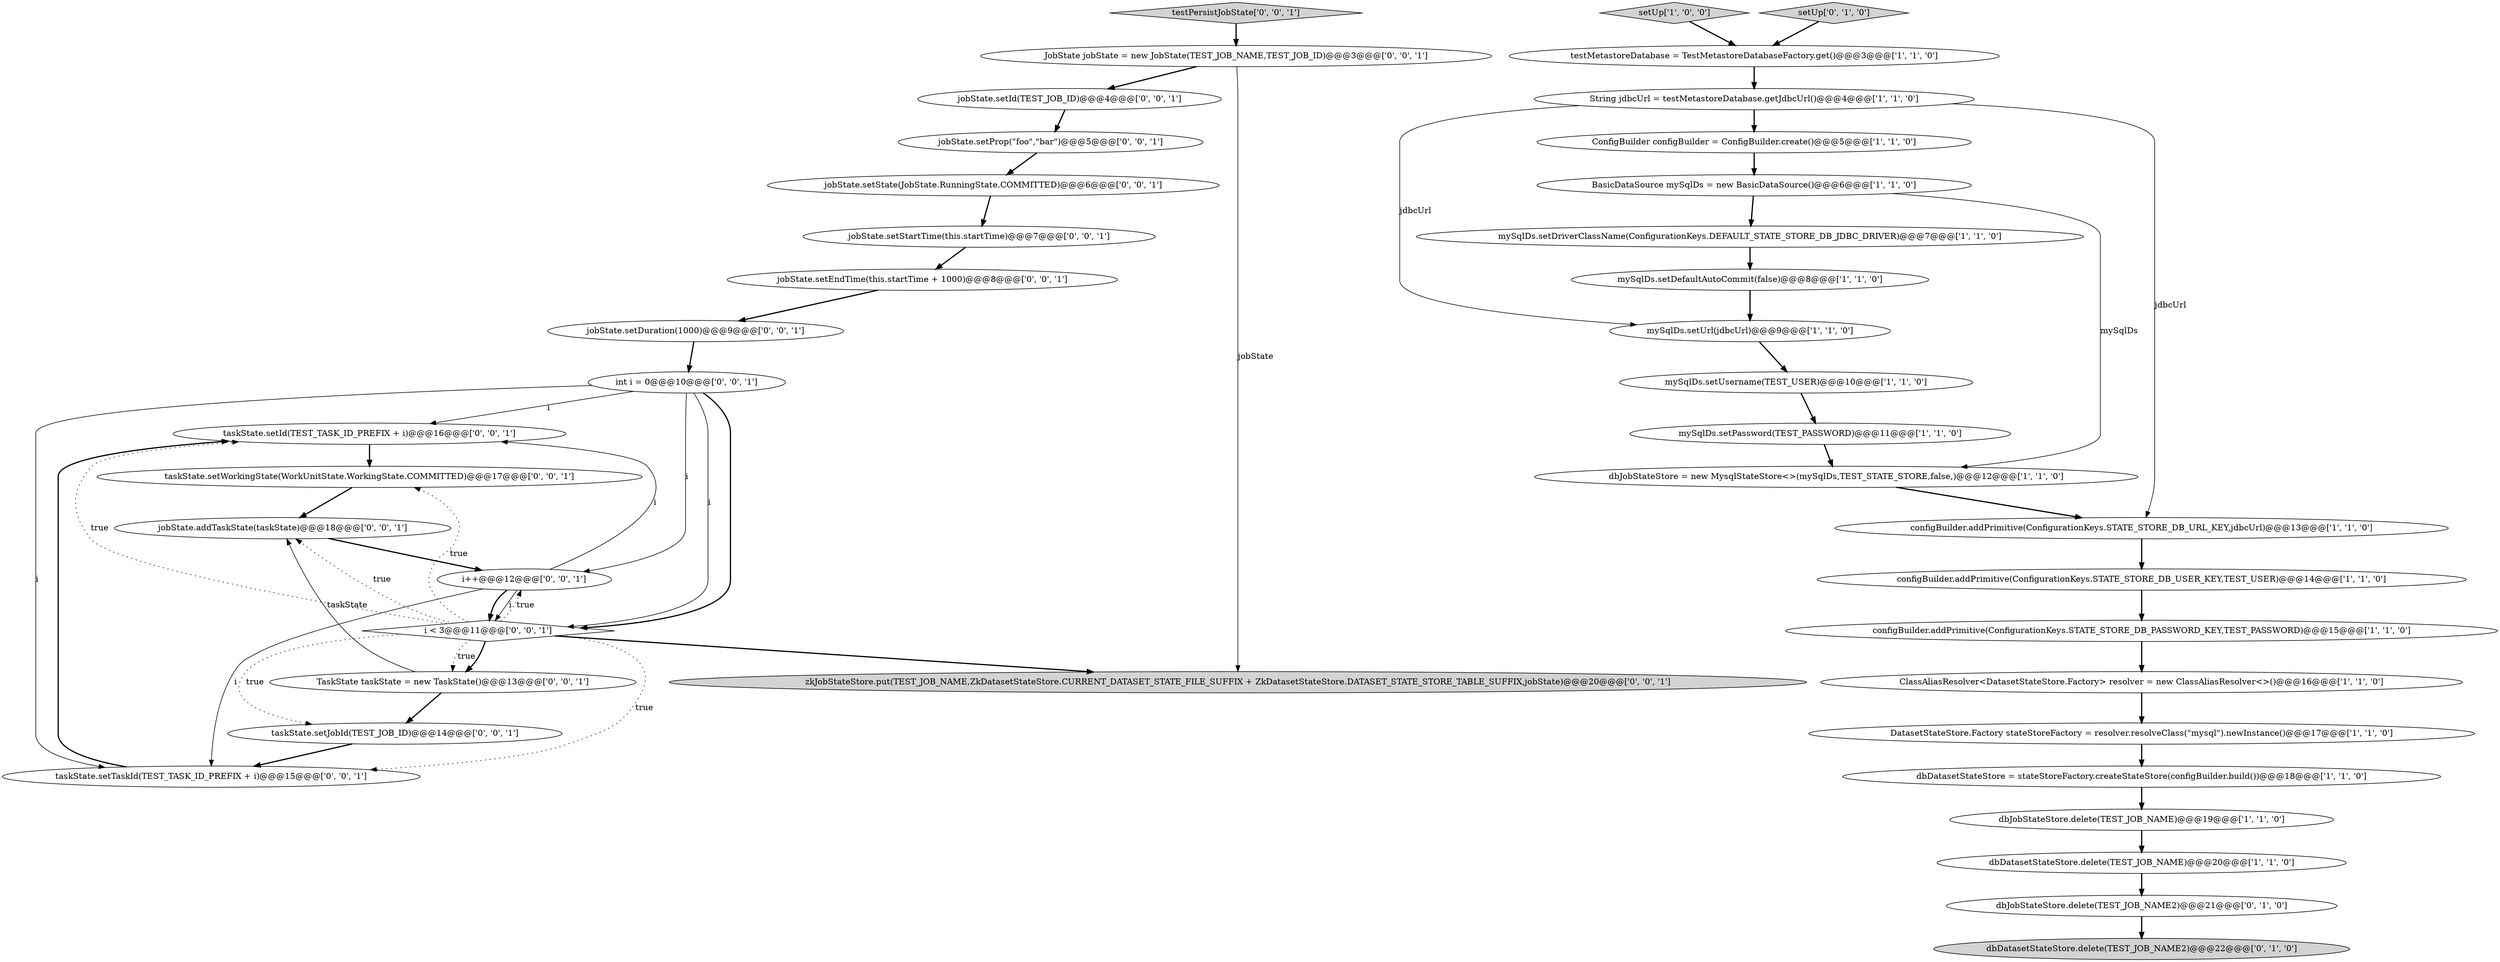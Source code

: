 digraph {
25 [style = filled, label = "jobState.setId(TEST_JOB_ID)@@@4@@@['0', '0', '1']", fillcolor = white, shape = ellipse image = "AAA0AAABBB3BBB"];
10 [style = filled, label = "String jdbcUrl = testMetastoreDatabase.getJdbcUrl()@@@4@@@['1', '1', '0']", fillcolor = white, shape = ellipse image = "AAA0AAABBB1BBB"];
16 [style = filled, label = "setUp['1', '0', '0']", fillcolor = lightgray, shape = diamond image = "AAA0AAABBB1BBB"];
21 [style = filled, label = "setUp['0', '1', '0']", fillcolor = lightgray, shape = diamond image = "AAA0AAABBB2BBB"];
20 [style = filled, label = "dbJobStateStore.delete(TEST_JOB_NAME2)@@@21@@@['0', '1', '0']", fillcolor = white, shape = ellipse image = "AAA1AAABBB2BBB"];
5 [style = filled, label = "configBuilder.addPrimitive(ConfigurationKeys.STATE_STORE_DB_USER_KEY,TEST_USER)@@@14@@@['1', '1', '0']", fillcolor = white, shape = ellipse image = "AAA0AAABBB1BBB"];
7 [style = filled, label = "configBuilder.addPrimitive(ConfigurationKeys.STATE_STORE_DB_PASSWORD_KEY,TEST_PASSWORD)@@@15@@@['1', '1', '0']", fillcolor = white, shape = ellipse image = "AAA0AAABBB1BBB"];
8 [style = filled, label = "mySqlDs.setDriverClassName(ConfigurationKeys.DEFAULT_STATE_STORE_DB_JDBC_DRIVER)@@@7@@@['1', '1', '0']", fillcolor = white, shape = ellipse image = "AAA0AAABBB1BBB"];
19 [style = filled, label = "dbDatasetStateStore.delete(TEST_JOB_NAME2)@@@22@@@['0', '1', '0']", fillcolor = lightgray, shape = ellipse image = "AAA1AAABBB2BBB"];
18 [style = filled, label = "BasicDataSource mySqlDs = new BasicDataSource()@@@6@@@['1', '1', '0']", fillcolor = white, shape = ellipse image = "AAA0AAABBB1BBB"];
26 [style = filled, label = "taskState.setId(TEST_TASK_ID_PREFIX + i)@@@16@@@['0', '0', '1']", fillcolor = white, shape = ellipse image = "AAA0AAABBB3BBB"];
13 [style = filled, label = "dbDatasetStateStore.delete(TEST_JOB_NAME)@@@20@@@['1', '1', '0']", fillcolor = white, shape = ellipse image = "AAA0AAABBB1BBB"];
28 [style = filled, label = "taskState.setTaskId(TEST_TASK_ID_PREFIX + i)@@@15@@@['0', '0', '1']", fillcolor = white, shape = ellipse image = "AAA0AAABBB3BBB"];
11 [style = filled, label = "DatasetStateStore.Factory stateStoreFactory = resolver.resolveClass(\"mysql\").newInstance()@@@17@@@['1', '1', '0']", fillcolor = white, shape = ellipse image = "AAA0AAABBB1BBB"];
15 [style = filled, label = "mySqlDs.setPassword(TEST_PASSWORD)@@@11@@@['1', '1', '0']", fillcolor = white, shape = ellipse image = "AAA0AAABBB1BBB"];
23 [style = filled, label = "TaskState taskState = new TaskState()@@@13@@@['0', '0', '1']", fillcolor = white, shape = ellipse image = "AAA0AAABBB3BBB"];
33 [style = filled, label = "jobState.setState(JobState.RunningState.COMMITTED)@@@6@@@['0', '0', '1']", fillcolor = white, shape = ellipse image = "AAA0AAABBB3BBB"];
2 [style = filled, label = "mySqlDs.setUrl(jdbcUrl)@@@9@@@['1', '1', '0']", fillcolor = white, shape = ellipse image = "AAA0AAABBB1BBB"];
1 [style = filled, label = "mySqlDs.setDefaultAutoCommit(false)@@@8@@@['1', '1', '0']", fillcolor = white, shape = ellipse image = "AAA0AAABBB1BBB"];
38 [style = filled, label = "zkJobStateStore.put(TEST_JOB_NAME,ZkDatasetStateStore.CURRENT_DATASET_STATE_FILE_SUFFIX + ZkDatasetStateStore.DATASET_STATE_STORE_TABLE_SUFFIX,jobState)@@@20@@@['0', '0', '1']", fillcolor = lightgray, shape = ellipse image = "AAA0AAABBB3BBB"];
22 [style = filled, label = "jobState.setEndTime(this.startTime + 1000)@@@8@@@['0', '0', '1']", fillcolor = white, shape = ellipse image = "AAA0AAABBB3BBB"];
0 [style = filled, label = "testMetastoreDatabase = TestMetastoreDatabaseFactory.get()@@@3@@@['1', '1', '0']", fillcolor = white, shape = ellipse image = "AAA0AAABBB1BBB"];
24 [style = filled, label = "i++@@@12@@@['0', '0', '1']", fillcolor = white, shape = ellipse image = "AAA0AAABBB3BBB"];
29 [style = filled, label = "taskState.setWorkingState(WorkUnitState.WorkingState.COMMITTED)@@@17@@@['0', '0', '1']", fillcolor = white, shape = ellipse image = "AAA0AAABBB3BBB"];
6 [style = filled, label = "dbJobStateStore.delete(TEST_JOB_NAME)@@@19@@@['1', '1', '0']", fillcolor = white, shape = ellipse image = "AAA0AAABBB1BBB"];
35 [style = filled, label = "int i = 0@@@10@@@['0', '0', '1']", fillcolor = white, shape = ellipse image = "AAA0AAABBB3BBB"];
32 [style = filled, label = "JobState jobState = new JobState(TEST_JOB_NAME,TEST_JOB_ID)@@@3@@@['0', '0', '1']", fillcolor = white, shape = ellipse image = "AAA0AAABBB3BBB"];
30 [style = filled, label = "jobState.setProp(\"foo\",\"bar\")@@@5@@@['0', '0', '1']", fillcolor = white, shape = ellipse image = "AAA0AAABBB3BBB"];
17 [style = filled, label = "ConfigBuilder configBuilder = ConfigBuilder.create()@@@5@@@['1', '1', '0']", fillcolor = white, shape = ellipse image = "AAA0AAABBB1BBB"];
36 [style = filled, label = "jobState.addTaskState(taskState)@@@18@@@['0', '0', '1']", fillcolor = white, shape = ellipse image = "AAA0AAABBB3BBB"];
3 [style = filled, label = "configBuilder.addPrimitive(ConfigurationKeys.STATE_STORE_DB_URL_KEY,jdbcUrl)@@@13@@@['1', '1', '0']", fillcolor = white, shape = ellipse image = "AAA0AAABBB1BBB"];
34 [style = filled, label = "testPersistJobState['0', '0', '1']", fillcolor = lightgray, shape = diamond image = "AAA0AAABBB3BBB"];
37 [style = filled, label = "jobState.setStartTime(this.startTime)@@@7@@@['0', '0', '1']", fillcolor = white, shape = ellipse image = "AAA0AAABBB3BBB"];
14 [style = filled, label = "mySqlDs.setUsername(TEST_USER)@@@10@@@['1', '1', '0']", fillcolor = white, shape = ellipse image = "AAA0AAABBB1BBB"];
27 [style = filled, label = "taskState.setJobId(TEST_JOB_ID)@@@14@@@['0', '0', '1']", fillcolor = white, shape = ellipse image = "AAA0AAABBB3BBB"];
39 [style = filled, label = "i < 3@@@11@@@['0', '0', '1']", fillcolor = white, shape = diamond image = "AAA0AAABBB3BBB"];
9 [style = filled, label = "dbDatasetStateStore = stateStoreFactory.createStateStore(configBuilder.build())@@@18@@@['1', '1', '0']", fillcolor = white, shape = ellipse image = "AAA0AAABBB1BBB"];
31 [style = filled, label = "jobState.setDuration(1000)@@@9@@@['0', '0', '1']", fillcolor = white, shape = ellipse image = "AAA0AAABBB3BBB"];
4 [style = filled, label = "ClassAliasResolver<DatasetStateStore.Factory> resolver = new ClassAliasResolver<>()@@@16@@@['1', '1', '0']", fillcolor = white, shape = ellipse image = "AAA0AAABBB1BBB"];
12 [style = filled, label = "dbJobStateStore = new MysqlStateStore<>(mySqlDs,TEST_STATE_STORE,false,)@@@12@@@['1', '1', '0']", fillcolor = white, shape = ellipse image = "AAA0AAABBB1BBB"];
35->24 [style = solid, label="i"];
39->24 [style = dotted, label="true"];
39->27 [style = dotted, label="true"];
24->39 [style = bold, label=""];
10->2 [style = solid, label="jdbcUrl"];
10->17 [style = bold, label=""];
27->28 [style = bold, label=""];
15->12 [style = bold, label=""];
35->26 [style = solid, label="i"];
4->11 [style = bold, label=""];
39->38 [style = bold, label=""];
28->26 [style = bold, label=""];
23->36 [style = solid, label="taskState"];
32->38 [style = solid, label="jobState"];
16->0 [style = bold, label=""];
39->28 [style = dotted, label="true"];
24->26 [style = solid, label="i"];
11->9 [style = bold, label=""];
6->13 [style = bold, label=""];
18->12 [style = solid, label="mySqlDs"];
35->28 [style = solid, label="i"];
22->31 [style = bold, label=""];
34->32 [style = bold, label=""];
29->36 [style = bold, label=""];
35->39 [style = solid, label="i"];
35->39 [style = bold, label=""];
3->5 [style = bold, label=""];
33->37 [style = bold, label=""];
20->19 [style = bold, label=""];
9->6 [style = bold, label=""];
8->1 [style = bold, label=""];
0->10 [style = bold, label=""];
31->35 [style = bold, label=""];
30->33 [style = bold, label=""];
39->36 [style = dotted, label="true"];
32->25 [style = bold, label=""];
7->4 [style = bold, label=""];
12->3 [style = bold, label=""];
24->28 [style = solid, label="i"];
39->29 [style = dotted, label="true"];
39->26 [style = dotted, label="true"];
36->24 [style = bold, label=""];
2->14 [style = bold, label=""];
37->22 [style = bold, label=""];
39->23 [style = dotted, label="true"];
18->8 [style = bold, label=""];
13->20 [style = bold, label=""];
21->0 [style = bold, label=""];
39->23 [style = bold, label=""];
14->15 [style = bold, label=""];
25->30 [style = bold, label=""];
24->39 [style = solid, label="i"];
1->2 [style = bold, label=""];
26->29 [style = bold, label=""];
5->7 [style = bold, label=""];
10->3 [style = solid, label="jdbcUrl"];
23->27 [style = bold, label=""];
17->18 [style = bold, label=""];
}
